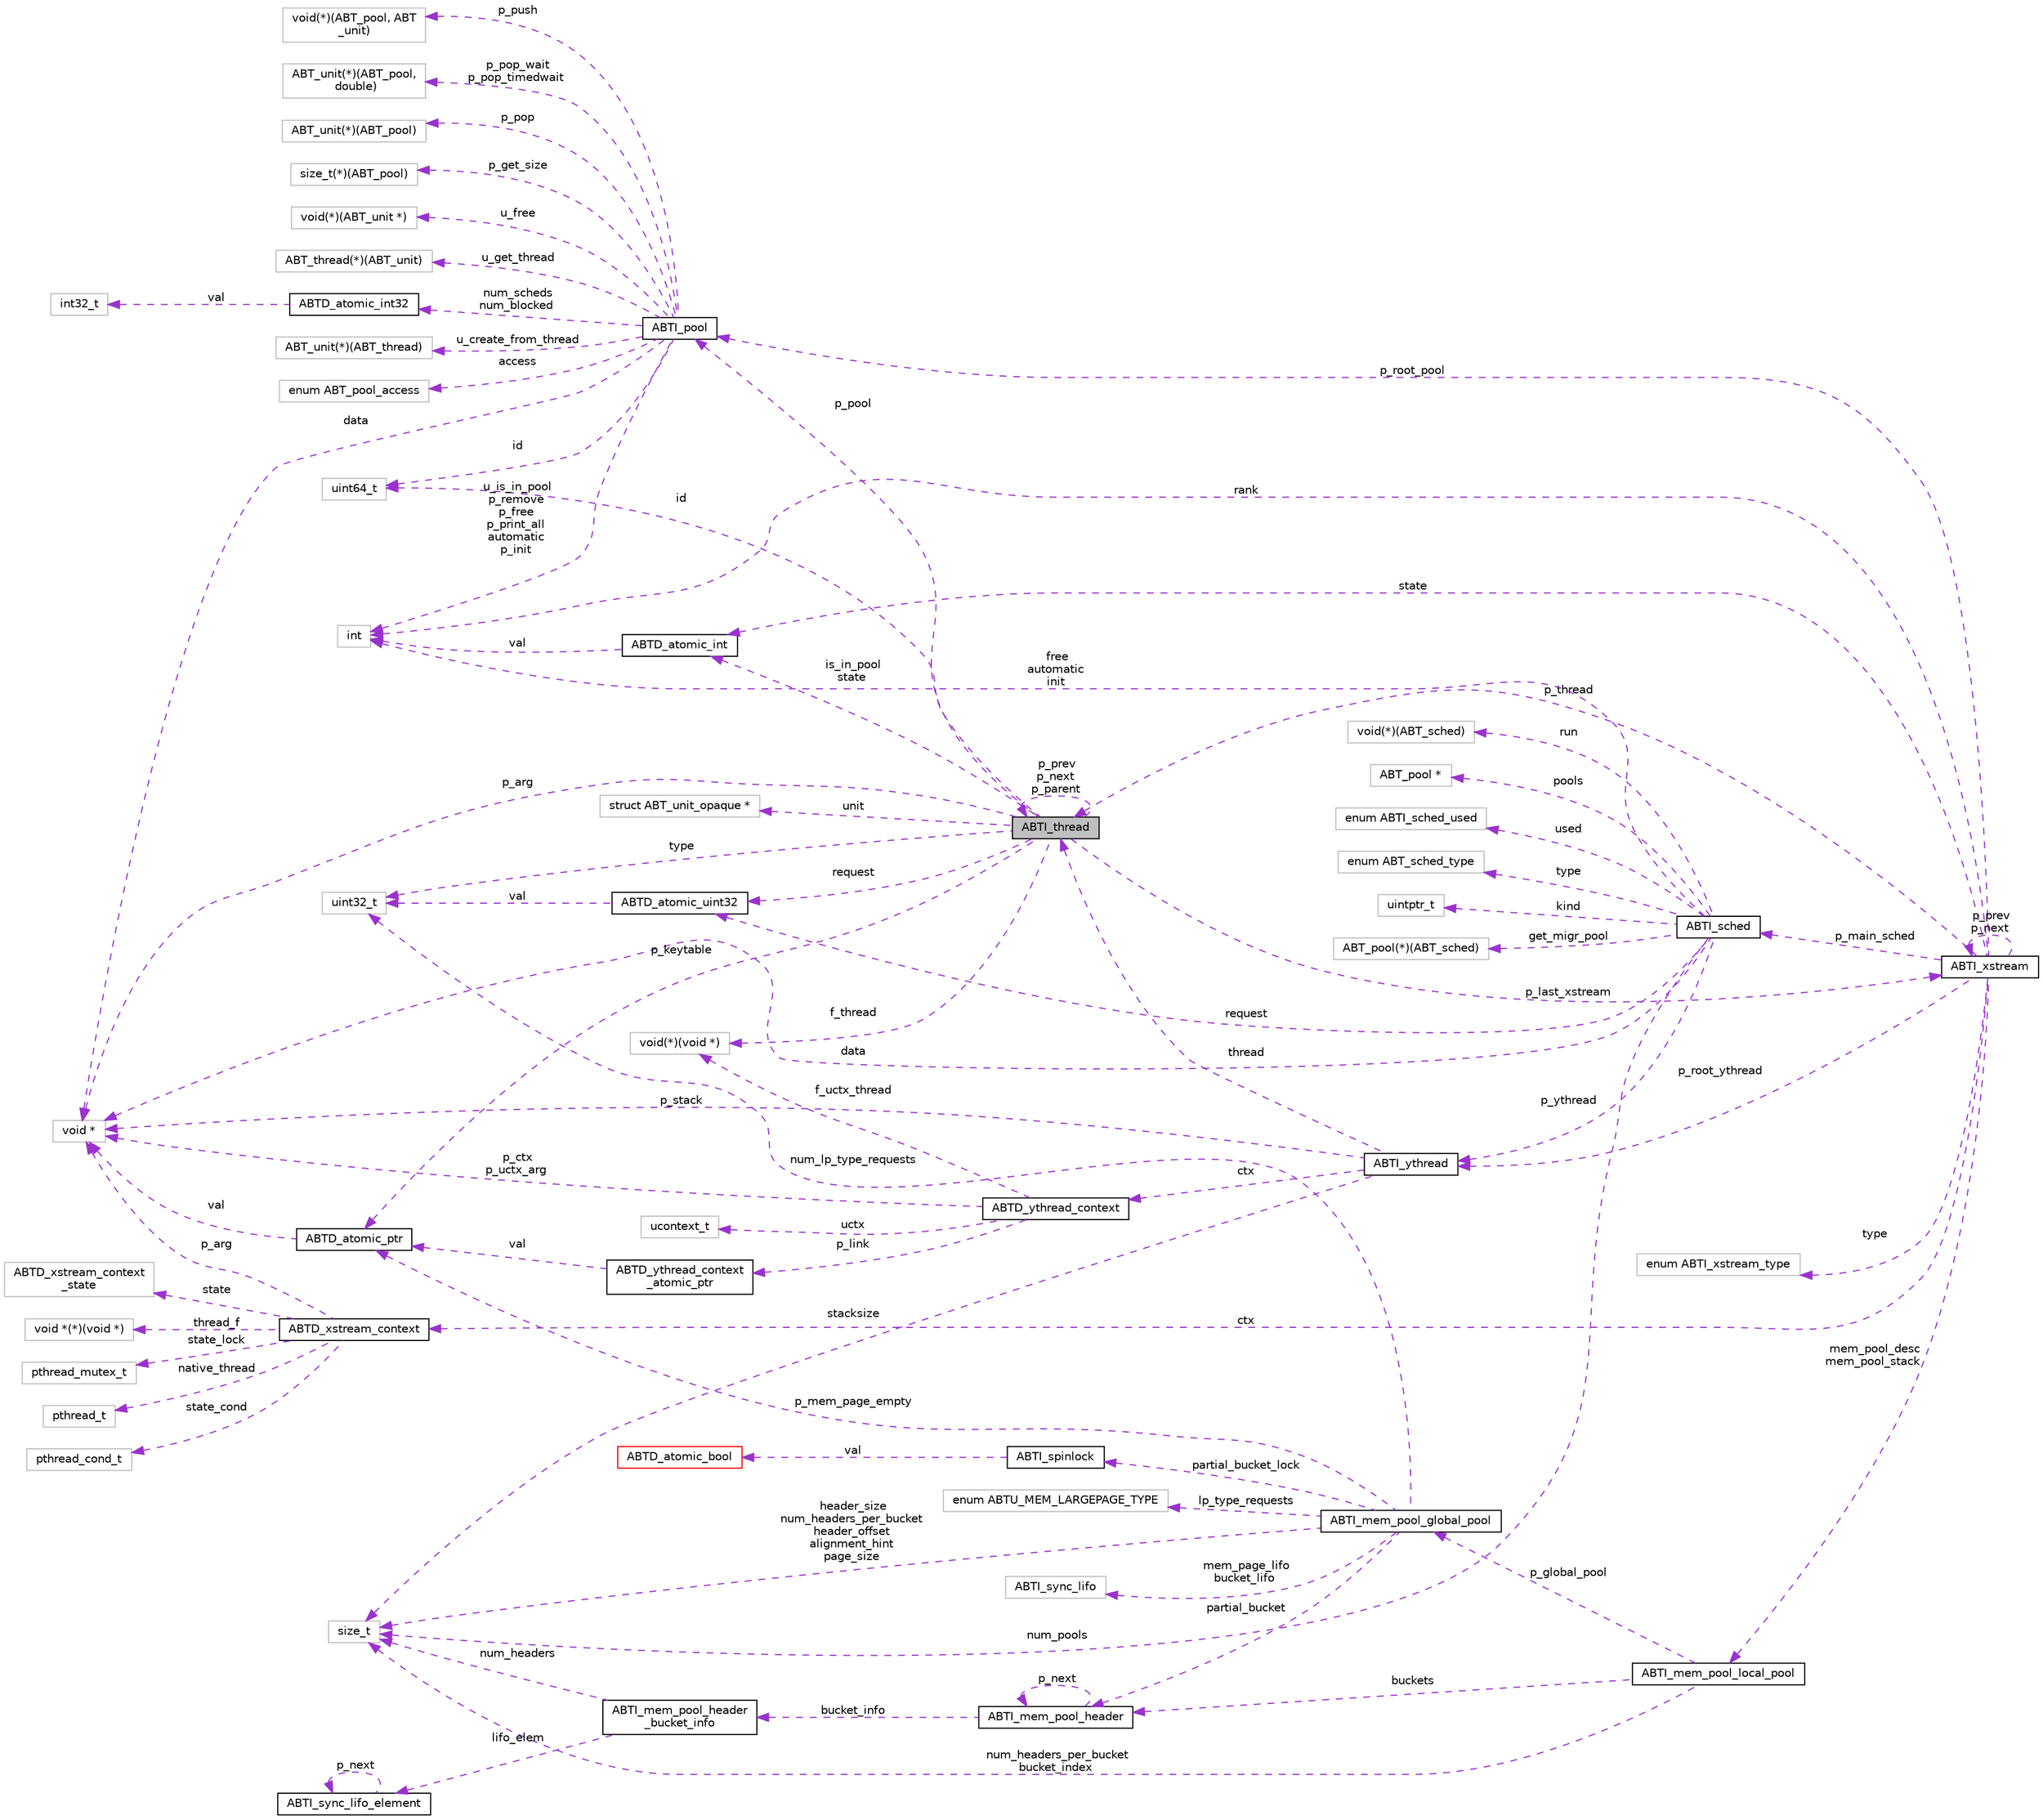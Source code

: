 digraph "ABTI_thread"
{
  edge [fontname="Helvetica",fontsize="10",labelfontname="Helvetica",labelfontsize="10"];
  node [fontname="Helvetica",fontsize="10",shape=record];
  rankdir="LR";
  Node1 [label="ABTI_thread",height=0.2,width=0.4,color="black", fillcolor="grey75", style="filled" fontcolor="black"];
  Node2 -> Node1 [dir="back",color="darkorchid3",fontsize="10",style="dashed",label=" f_thread" ,fontname="Helvetica"];
  Node2 [label="void(*)(void *)",height=0.2,width=0.4,color="grey75", fillcolor="white", style="filled"];
  Node3 -> Node1 [dir="back",color="darkorchid3",fontsize="10",style="dashed",label=" id" ,fontname="Helvetica"];
  Node3 [label="uint64_t",height=0.2,width=0.4,color="grey75", fillcolor="white", style="filled"];
  Node1 -> Node1 [dir="back",color="darkorchid3",fontsize="10",style="dashed",label=" p_prev\np_next\np_parent" ,fontname="Helvetica"];
  Node4 -> Node1 [dir="back",color="darkorchid3",fontsize="10",style="dashed",label=" p_pool" ,fontname="Helvetica"];
  Node4 [label="ABTI_pool",height=0.2,width=0.4,color="black", fillcolor="white", style="filled",URL="$df/d65/structABTI__pool.html"];
  Node5 -> Node4 [dir="back",color="darkorchid3",fontsize="10",style="dashed",label=" p_get_size" ,fontname="Helvetica"];
  Node5 [label="size_t(*)(ABT_pool)",height=0.2,width=0.4,color="grey75", fillcolor="white", style="filled"];
  Node6 -> Node4 [dir="back",color="darkorchid3",fontsize="10",style="dashed",label=" u_free" ,fontname="Helvetica"];
  Node6 [label="void(*)(ABT_unit *)",height=0.2,width=0.4,color="grey75", fillcolor="white", style="filled"];
  Node7 -> Node4 [dir="back",color="darkorchid3",fontsize="10",style="dashed",label=" u_get_thread" ,fontname="Helvetica"];
  Node7 [label="ABT_thread(*)(ABT_unit)",height=0.2,width=0.4,color="grey75", fillcolor="white", style="filled"];
  Node8 -> Node4 [dir="back",color="darkorchid3",fontsize="10",style="dashed",label=" u_create_from_thread" ,fontname="Helvetica"];
  Node8 [label="ABT_unit(*)(ABT_thread)",height=0.2,width=0.4,color="grey75", fillcolor="white", style="filled"];
  Node3 -> Node4 [dir="back",color="darkorchid3",fontsize="10",style="dashed",label=" id" ,fontname="Helvetica"];
  Node9 -> Node4 [dir="back",color="darkorchid3",fontsize="10",style="dashed",label=" access" ,fontname="Helvetica"];
  Node9 [label="enum ABT_pool_access",height=0.2,width=0.4,color="grey75", fillcolor="white", style="filled"];
  Node10 -> Node4 [dir="back",color="darkorchid3",fontsize="10",style="dashed",label=" p_push" ,fontname="Helvetica"];
  Node10 [label="void(*)(ABT_pool, ABT\l_unit)",height=0.2,width=0.4,color="grey75", fillcolor="white", style="filled"];
  Node11 -> Node4 [dir="back",color="darkorchid3",fontsize="10",style="dashed",label=" p_pop_wait\np_pop_timedwait" ,fontname="Helvetica"];
  Node11 [label="ABT_unit(*)(ABT_pool,\l double)",height=0.2,width=0.4,color="grey75", fillcolor="white", style="filled"];
  Node12 -> Node4 [dir="back",color="darkorchid3",fontsize="10",style="dashed",label=" u_is_in_pool\np_remove\np_free\np_print_all\nautomatic\np_init" ,fontname="Helvetica"];
  Node12 [label="int",height=0.2,width=0.4,color="grey75", fillcolor="white", style="filled"];
  Node13 -> Node4 [dir="back",color="darkorchid3",fontsize="10",style="dashed",label=" num_scheds\nnum_blocked" ,fontname="Helvetica"];
  Node13 [label="ABTD_atomic_int32",height=0.2,width=0.4,color="black", fillcolor="white", style="filled",URL="$db/d9a/structABTD__atomic__int32.html"];
  Node14 -> Node13 [dir="back",color="darkorchid3",fontsize="10",style="dashed",label=" val" ,fontname="Helvetica"];
  Node14 [label="int32_t",height=0.2,width=0.4,color="grey75", fillcolor="white", style="filled"];
  Node15 -> Node4 [dir="back",color="darkorchid3",fontsize="10",style="dashed",label=" p_pop" ,fontname="Helvetica"];
  Node15 [label="ABT_unit(*)(ABT_pool)",height=0.2,width=0.4,color="grey75", fillcolor="white", style="filled"];
  Node16 -> Node4 [dir="back",color="darkorchid3",fontsize="10",style="dashed",label=" data" ,fontname="Helvetica"];
  Node16 [label="void *",height=0.2,width=0.4,color="grey75", fillcolor="white", style="filled"];
  Node17 -> Node1 [dir="back",color="darkorchid3",fontsize="10",style="dashed",label=" p_last_xstream" ,fontname="Helvetica"];
  Node17 [label="ABTI_xstream",height=0.2,width=0.4,color="black", fillcolor="white", style="filled",URL="$dc/d3f/structABTI__xstream.html"];
  Node18 -> Node17 [dir="back",color="darkorchid3",fontsize="10",style="dashed",label=" ctx" ,fontname="Helvetica"];
  Node18 [label="ABTD_xstream_context",height=0.2,width=0.4,color="black", fillcolor="white", style="filled",URL="$df/dec/structABTD__xstream__context.html"];
  Node19 -> Node18 [dir="back",color="darkorchid3",fontsize="10",style="dashed",label=" state" ,fontname="Helvetica"];
  Node19 [label="ABTD_xstream_context\l_state",height=0.2,width=0.4,color="grey75", fillcolor="white", style="filled"];
  Node20 -> Node18 [dir="back",color="darkorchid3",fontsize="10",style="dashed",label=" thread_f" ,fontname="Helvetica"];
  Node20 [label="void *(*)(void *)",height=0.2,width=0.4,color="grey75", fillcolor="white", style="filled"];
  Node21 -> Node18 [dir="back",color="darkorchid3",fontsize="10",style="dashed",label=" state_lock" ,fontname="Helvetica"];
  Node21 [label="pthread_mutex_t",height=0.2,width=0.4,color="grey75", fillcolor="white", style="filled"];
  Node22 -> Node18 [dir="back",color="darkorchid3",fontsize="10",style="dashed",label=" native_thread" ,fontname="Helvetica"];
  Node22 [label="pthread_t",height=0.2,width=0.4,color="grey75", fillcolor="white", style="filled"];
  Node23 -> Node18 [dir="back",color="darkorchid3",fontsize="10",style="dashed",label=" state_cond" ,fontname="Helvetica"];
  Node23 [label="pthread_cond_t",height=0.2,width=0.4,color="grey75", fillcolor="white", style="filled"];
  Node16 -> Node18 [dir="back",color="darkorchid3",fontsize="10",style="dashed",label=" p_arg" ,fontname="Helvetica"];
  Node1 -> Node17 [dir="back",color="darkorchid3",fontsize="10",style="dashed",label=" p_thread" ,fontname="Helvetica"];
  Node24 -> Node17 [dir="back",color="darkorchid3",fontsize="10",style="dashed",label=" p_main_sched" ,fontname="Helvetica"];
  Node24 [label="ABTI_sched",height=0.2,width=0.4,color="black", fillcolor="white", style="filled",URL="$d0/dd5/structABTI__sched.html"];
  Node25 -> Node24 [dir="back",color="darkorchid3",fontsize="10",style="dashed",label=" get_migr_pool" ,fontname="Helvetica"];
  Node25 [label="ABT_pool(*)(ABT_sched)",height=0.2,width=0.4,color="grey75", fillcolor="white", style="filled"];
  Node26 -> Node24 [dir="back",color="darkorchid3",fontsize="10",style="dashed",label=" p_ythread" ,fontname="Helvetica"];
  Node26 [label="ABTI_ythread",height=0.2,width=0.4,color="black", fillcolor="white", style="filled",URL="$d5/d5f/structABTI__ythread.html"];
  Node1 -> Node26 [dir="back",color="darkorchid3",fontsize="10",style="dashed",label=" thread" ,fontname="Helvetica"];
  Node27 -> Node26 [dir="back",color="darkorchid3",fontsize="10",style="dashed",label=" stacksize" ,fontname="Helvetica"];
  Node27 [label="size_t",height=0.2,width=0.4,color="grey75", fillcolor="white", style="filled"];
  Node28 -> Node26 [dir="back",color="darkorchid3",fontsize="10",style="dashed",label=" ctx" ,fontname="Helvetica"];
  Node28 [label="ABTD_ythread_context",height=0.2,width=0.4,color="black", fillcolor="white", style="filled",URL="$d8/df3/structABTD__ythread__context.html"];
  Node2 -> Node28 [dir="back",color="darkorchid3",fontsize="10",style="dashed",label=" f_uctx_thread" ,fontname="Helvetica"];
  Node29 -> Node28 [dir="back",color="darkorchid3",fontsize="10",style="dashed",label=" uctx" ,fontname="Helvetica"];
  Node29 [label="ucontext_t",height=0.2,width=0.4,color="grey75", fillcolor="white", style="filled"];
  Node30 -> Node28 [dir="back",color="darkorchid3",fontsize="10",style="dashed",label=" p_link" ,fontname="Helvetica"];
  Node30 [label="ABTD_ythread_context\l_atomic_ptr",height=0.2,width=0.4,color="black", fillcolor="white", style="filled",URL="$d6/dfc/structABTD__ythread__context__atomic__ptr.html"];
  Node31 -> Node30 [dir="back",color="darkorchid3",fontsize="10",style="dashed",label=" val" ,fontname="Helvetica"];
  Node31 [label="ABTD_atomic_ptr",height=0.2,width=0.4,color="black", fillcolor="white", style="filled",URL="$df/d5b/structABTD__atomic__ptr.html"];
  Node16 -> Node31 [dir="back",color="darkorchid3",fontsize="10",style="dashed",label=" val" ,fontname="Helvetica"];
  Node16 -> Node28 [dir="back",color="darkorchid3",fontsize="10",style="dashed",label=" p_ctx\np_uctx_arg" ,fontname="Helvetica"];
  Node16 -> Node26 [dir="back",color="darkorchid3",fontsize="10",style="dashed",label=" p_stack" ,fontname="Helvetica"];
  Node27 -> Node24 [dir="back",color="darkorchid3",fontsize="10",style="dashed",label=" num_pools" ,fontname="Helvetica"];
  Node12 -> Node24 [dir="back",color="darkorchid3",fontsize="10",style="dashed",label=" free\nautomatic\ninit" ,fontname="Helvetica"];
  Node32 -> Node24 [dir="back",color="darkorchid3",fontsize="10",style="dashed",label=" run" ,fontname="Helvetica"];
  Node32 [label="void(*)(ABT_sched)",height=0.2,width=0.4,color="grey75", fillcolor="white", style="filled"];
  Node33 -> Node24 [dir="back",color="darkorchid3",fontsize="10",style="dashed",label=" pools" ,fontname="Helvetica"];
  Node33 [label="ABT_pool *",height=0.2,width=0.4,color="grey75", fillcolor="white", style="filled"];
  Node34 -> Node24 [dir="back",color="darkorchid3",fontsize="10",style="dashed",label=" request" ,fontname="Helvetica"];
  Node34 [label="ABTD_atomic_uint32",height=0.2,width=0.4,color="black", fillcolor="white", style="filled",URL="$db/df7/structABTD__atomic__uint32.html"];
  Node35 -> Node34 [dir="back",color="darkorchid3",fontsize="10",style="dashed",label=" val" ,fontname="Helvetica"];
  Node35 [label="uint32_t",height=0.2,width=0.4,color="grey75", fillcolor="white", style="filled"];
  Node36 -> Node24 [dir="back",color="darkorchid3",fontsize="10",style="dashed",label=" used" ,fontname="Helvetica"];
  Node36 [label="enum ABTI_sched_used",height=0.2,width=0.4,color="grey75", fillcolor="white", style="filled"];
  Node16 -> Node24 [dir="back",color="darkorchid3",fontsize="10",style="dashed",label=" data" ,fontname="Helvetica"];
  Node37 -> Node24 [dir="back",color="darkorchid3",fontsize="10",style="dashed",label=" type" ,fontname="Helvetica"];
  Node37 [label="enum ABT_sched_type",height=0.2,width=0.4,color="grey75", fillcolor="white", style="filled"];
  Node38 -> Node24 [dir="back",color="darkorchid3",fontsize="10",style="dashed",label=" kind" ,fontname="Helvetica"];
  Node38 [label="uintptr_t",height=0.2,width=0.4,color="grey75", fillcolor="white", style="filled"];
  Node26 -> Node17 [dir="back",color="darkorchid3",fontsize="10",style="dashed",label=" p_root_ythread" ,fontname="Helvetica"];
  Node4 -> Node17 [dir="back",color="darkorchid3",fontsize="10",style="dashed",label=" p_root_pool" ,fontname="Helvetica"];
  Node39 -> Node17 [dir="back",color="darkorchid3",fontsize="10",style="dashed",label=" type" ,fontname="Helvetica"];
  Node39 [label="enum ABTI_xstream_type",height=0.2,width=0.4,color="grey75", fillcolor="white", style="filled"];
  Node17 -> Node17 [dir="back",color="darkorchid3",fontsize="10",style="dashed",label=" p_prev\np_next" ,fontname="Helvetica"];
  Node40 -> Node17 [dir="back",color="darkorchid3",fontsize="10",style="dashed",label=" state" ,fontname="Helvetica"];
  Node40 [label="ABTD_atomic_int",height=0.2,width=0.4,color="black", fillcolor="white", style="filled",URL="$d5/df5/structABTD__atomic__int.html"];
  Node12 -> Node40 [dir="back",color="darkorchid3",fontsize="10",style="dashed",label=" val" ,fontname="Helvetica"];
  Node12 -> Node17 [dir="back",color="darkorchid3",fontsize="10",style="dashed",label=" rank" ,fontname="Helvetica"];
  Node41 -> Node17 [dir="back",color="darkorchid3",fontsize="10",style="dashed",label=" mem_pool_desc\nmem_pool_stack" ,fontname="Helvetica"];
  Node41 [label="ABTI_mem_pool_local_pool",height=0.2,width=0.4,color="black", fillcolor="white", style="filled",URL="$d6/d69/structABTI__mem__pool__local__pool.html"];
  Node27 -> Node41 [dir="back",color="darkorchid3",fontsize="10",style="dashed",label=" num_headers_per_bucket\nbucket_index" ,fontname="Helvetica"];
  Node42 -> Node41 [dir="back",color="darkorchid3",fontsize="10",style="dashed",label=" buckets" ,fontname="Helvetica"];
  Node42 [label="ABTI_mem_pool_header",height=0.2,width=0.4,color="black", fillcolor="white", style="filled",URL="$de/d24/structABTI__mem__pool__header.html"];
  Node43 -> Node42 [dir="back",color="darkorchid3",fontsize="10",style="dashed",label=" bucket_info" ,fontname="Helvetica"];
  Node43 [label="ABTI_mem_pool_header\l_bucket_info",height=0.2,width=0.4,color="black", fillcolor="white", style="filled",URL="$d5/d6c/unionABTI__mem__pool__header__bucket__info.html"];
  Node44 -> Node43 [dir="back",color="darkorchid3",fontsize="10",style="dashed",label=" lifo_elem" ,fontname="Helvetica"];
  Node44 [label="ABTI_sync_lifo_element",height=0.2,width=0.4,color="black", fillcolor="white", style="filled",URL="$de/d30/structABTI__sync__lifo__element.html"];
  Node44 -> Node44 [dir="back",color="darkorchid3",fontsize="10",style="dashed",label=" p_next" ,fontname="Helvetica"];
  Node27 -> Node43 [dir="back",color="darkorchid3",fontsize="10",style="dashed",label=" num_headers" ,fontname="Helvetica"];
  Node42 -> Node42 [dir="back",color="darkorchid3",fontsize="10",style="dashed",label=" p_next" ,fontname="Helvetica"];
  Node45 -> Node41 [dir="back",color="darkorchid3",fontsize="10",style="dashed",label=" p_global_pool" ,fontname="Helvetica"];
  Node45 [label="ABTI_mem_pool_global_pool",height=0.2,width=0.4,color="black", fillcolor="white", style="filled",URL="$d7/de4/structABTI__mem__pool__global__pool.html"];
  Node46 -> Node45 [dir="back",color="darkorchid3",fontsize="10",style="dashed",label=" partial_bucket_lock" ,fontname="Helvetica"];
  Node46 [label="ABTI_spinlock",height=0.2,width=0.4,color="black", fillcolor="white", style="filled",URL="$dc/d81/structABTI__spinlock.html"];
  Node47 -> Node46 [dir="back",color="darkorchid3",fontsize="10",style="dashed",label=" val" ,fontname="Helvetica"];
  Node47 [label="ABTD_atomic_bool",height=0.2,width=0.4,color="red", fillcolor="white", style="filled",URL="$df/d2c/structABTD__atomic__bool.html"];
  Node48 -> Node45 [dir="back",color="darkorchid3",fontsize="10",style="dashed",label=" mem_page_lifo\nbucket_lifo" ,fontname="Helvetica"];
  Node48 [label="ABTI_sync_lifo",height=0.2,width=0.4,color="grey75", fillcolor="white", style="filled"];
  Node27 -> Node45 [dir="back",color="darkorchid3",fontsize="10",style="dashed",label=" header_size\nnum_headers_per_bucket\nheader_offset\nalignment_hint\npage_size" ,fontname="Helvetica"];
  Node35 -> Node45 [dir="back",color="darkorchid3",fontsize="10",style="dashed",label=" num_lp_type_requests" ,fontname="Helvetica"];
  Node42 -> Node45 [dir="back",color="darkorchid3",fontsize="10",style="dashed",label=" partial_bucket" ,fontname="Helvetica"];
  Node31 -> Node45 [dir="back",color="darkorchid3",fontsize="10",style="dashed",label=" p_mem_page_empty" ,fontname="Helvetica"];
  Node49 -> Node45 [dir="back",color="darkorchid3",fontsize="10",style="dashed",label=" lp_type_requests" ,fontname="Helvetica"];
  Node49 [label="enum ABTU_MEM_LARGEPAGE_TYPE",height=0.2,width=0.4,color="grey75", fillcolor="white", style="filled"];
  Node35 -> Node1 [dir="back",color="darkorchid3",fontsize="10",style="dashed",label=" type" ,fontname="Helvetica"];
  Node40 -> Node1 [dir="back",color="darkorchid3",fontsize="10",style="dashed",label=" is_in_pool\nstate" ,fontname="Helvetica"];
  Node31 -> Node1 [dir="back",color="darkorchid3",fontsize="10",style="dashed",label=" p_keytable" ,fontname="Helvetica"];
  Node34 -> Node1 [dir="back",color="darkorchid3",fontsize="10",style="dashed",label=" request" ,fontname="Helvetica"];
  Node16 -> Node1 [dir="back",color="darkorchid3",fontsize="10",style="dashed",label=" p_arg" ,fontname="Helvetica"];
  Node50 -> Node1 [dir="back",color="darkorchid3",fontsize="10",style="dashed",label=" unit" ,fontname="Helvetica"];
  Node50 [label="struct ABT_unit_opaque *",height=0.2,width=0.4,color="grey75", fillcolor="white", style="filled"];
}
